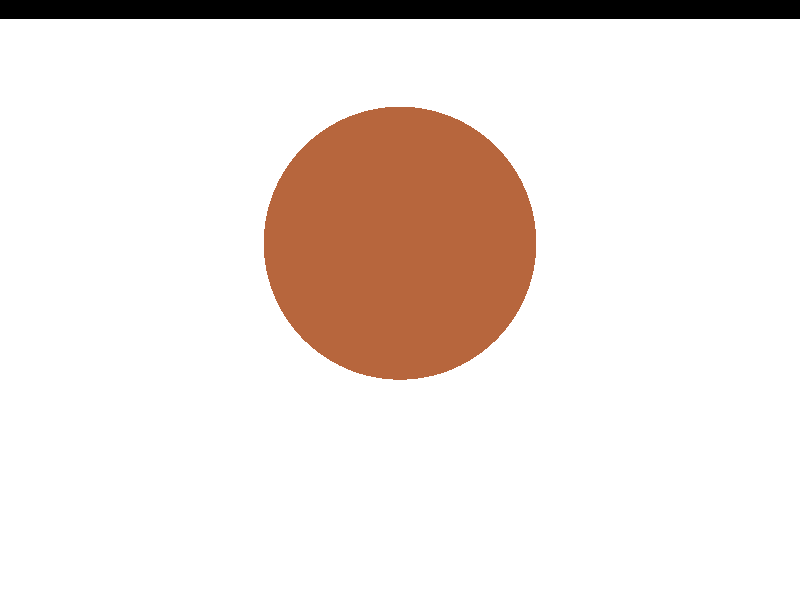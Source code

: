 #include "colors.inc"
#include "textures.inc"
#declare Rnd_1 = seed (547);   
#declare Rnd_2 = seed (837);
#declare Rnd_3 = seed (374);
#declare Rnd_4 = seed (468);
#declare Rnd_5 = seed (646);
// La posicion de la camara
camera {
 location <-3,5,8>
 look_at <0,1,0>
}      
plane {
    y, 0
    pigment {White}
}
// Punto de luz
light_source {
 <-2,15,-20>
 color rgb <1,1,1> // White
 photons{
      refraction on
      reflection on
    }
}
#declare big_ball =
union {
    difference {
        sphere { <0,0,0> 2}
        plane { y, -1.9} 
    }
}

#declare crystal_ball =
difference {
    object {big_ball}
    #for (r, 0.01, 0.1, 0.00015)
        #local X = 4*rand(Rnd_1)-2;
        #local Y = 4*rand(Rnd_2)-2;
        #local Z = 4*rand(Rnd_3)-2;
        #local mag = sqrt(X*X+Y*Y+Z*Z);
        #local d = 1.9*rand(Rnd_4)/mag;
        #if (d < 0.5)
            #local d = d*100*(rand(Rnd_5));
        #end
        #local X = X*d;
        #local Y = Y*d;
        #local Z = Z*d;
        sphere {<X,Y,Z> r
            material{
                texture{
                    pigment{ rgbf <0.682, 0.435, 0.219, 0.8>}
                    finish{                 
                        ambient 0.1
                        diffuse 0.1   
                        reflection 0.8
                        specular 1
                        roughness 0.001
                        phong 0.9
                        phong_size 10
                    }
                }    
                interior {
                    ior 1.5
                }
        
            }
            photons { 
                target
                refraction on
                reflection on
            } 
        }
    #end
}

object{
    crystal_ball 
    translate<0,1.9,0>
    material{
        texture{
            pigment{ rgbf <0.474, 0.133, 0.047, 0.9>}
            finish{                 
                ambient 0.15
                diffuse 0.1
                refraction 1
                reflection 0.2
                specular 1
                roughness 0.001
                phong 0.9
                phong_size 200
            }
        }    
        interior {
            ior 1.5
        }
    }    
    photons { 
        target
        refraction on
        reflection on
    }
}

global_settings {
    photons {
        spacing 0.005
    }
    assumed_gamma 1.0
    max_trace_level 5
}
